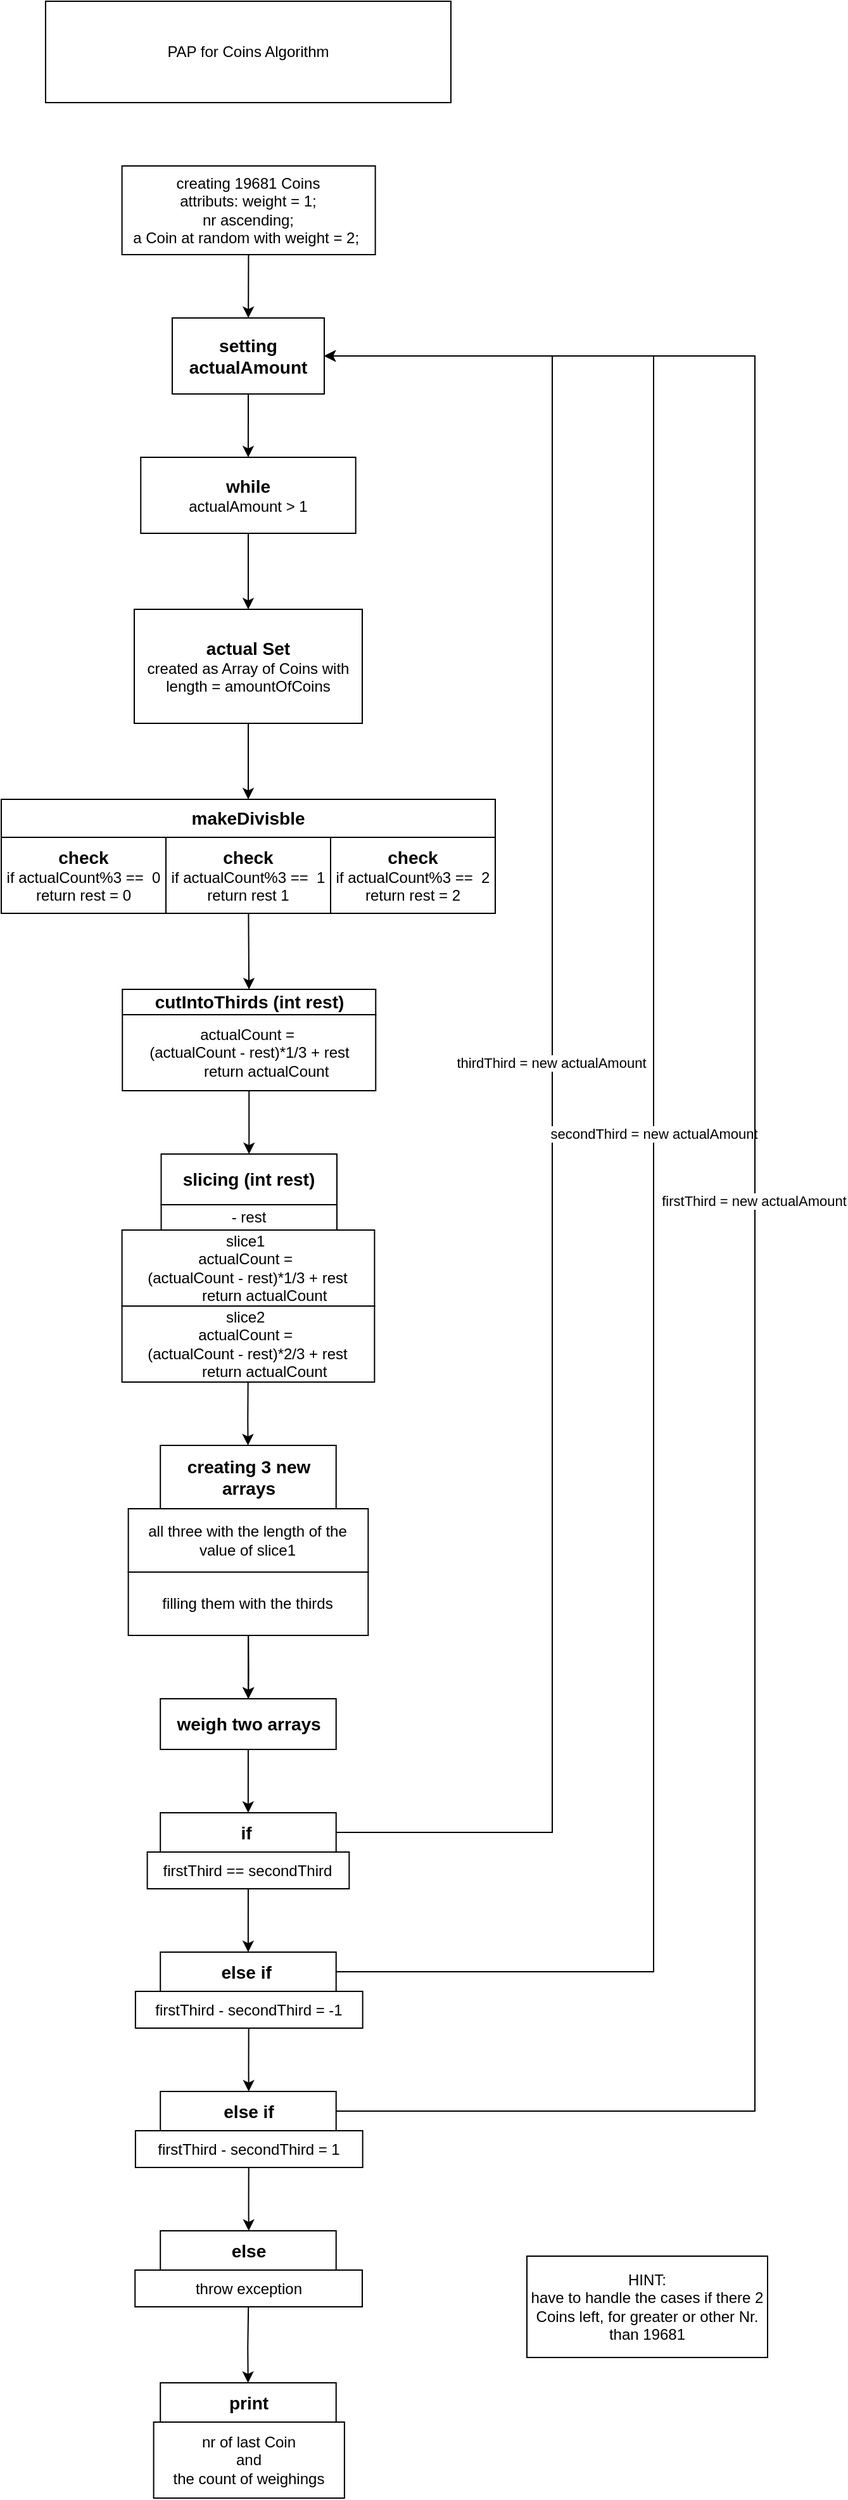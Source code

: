 <mxfile version="21.3.7" type="device">
  <diagram name="Seite-1" id="Fn-hEBT-p9Im9N3VQAg3">
    <mxGraphModel dx="1134" dy="1730" grid="1" gridSize="10" guides="1" tooltips="1" connect="1" arrows="1" fold="1" page="1" pageScale="1" pageWidth="827" pageHeight="1169" math="0" shadow="0">
      <root>
        <mxCell id="0" />
        <mxCell id="1" parent="0" />
        <mxCell id="x9OSoC4hzTUqRZIwS2UU-1" value="&lt;b&gt;&lt;font style=&quot;font-size: 14px;&quot;&gt;actual Set&lt;/font&gt;&lt;br&gt;&lt;/b&gt;created as Array of Coins with length = amountOfCoins" style="rounded=0;whiteSpace=wrap;html=1;" parent="1" vertex="1">
          <mxGeometry x="320" y="160" width="180" height="90" as="geometry" />
        </mxCell>
        <mxCell id="x9OSoC4hzTUqRZIwS2UU-6" value="&lt;font style=&quot;font-size: 14px;&quot;&gt;&lt;b&gt;check &lt;/b&gt;&lt;/font&gt;&lt;br&gt;if actualCount%3 ==&amp;nbsp; 0&lt;br&gt;return rest = 0" style="rounded=0;whiteSpace=wrap;html=1;" parent="1" vertex="1">
          <mxGeometry x="215" y="340" width="130" height="60" as="geometry" />
        </mxCell>
        <mxCell id="h35wLK1LhefXW1c5MuRA-1" value="PAP for Coins Algorithm" style="rounded=0;whiteSpace=wrap;html=1;" vertex="1" parent="1">
          <mxGeometry x="249.98" y="-320" width="320" height="80" as="geometry" />
        </mxCell>
        <mxCell id="h35wLK1LhefXW1c5MuRA-2" value="" style="endArrow=classic;html=1;rounded=0;exitX=0.5;exitY=1;exitDx=0;exitDy=0;" edge="1" parent="1" source="h35wLK1LhefXW1c5MuRA-5">
          <mxGeometry width="50" height="50" relative="1" as="geometry">
            <mxPoint x="670" y="400" as="sourcePoint" />
            <mxPoint x="410" y="320" as="targetPoint" />
          </mxGeometry>
        </mxCell>
        <mxCell id="h35wLK1LhefXW1c5MuRA-3" value="&lt;font style=&quot;font-size: 14px;&quot;&gt;&lt;b&gt;check &lt;/b&gt;&lt;/font&gt;&lt;br&gt;if actualCount%3 ==&amp;nbsp; 1&lt;br&gt;return rest 1" style="rounded=0;whiteSpace=wrap;html=1;" vertex="1" parent="1">
          <mxGeometry x="345" y="340" width="130" height="60" as="geometry" />
        </mxCell>
        <mxCell id="h35wLK1LhefXW1c5MuRA-4" value="&lt;font style=&quot;font-size: 14px;&quot;&gt;&lt;b&gt;check &lt;/b&gt;&lt;/font&gt;&lt;br&gt;if actualCount%3 ==&amp;nbsp; 2&lt;br&gt;return rest = 2" style="rounded=0;whiteSpace=wrap;html=1;" vertex="1" parent="1">
          <mxGeometry x="475" y="340" width="130" height="60" as="geometry" />
        </mxCell>
        <mxCell id="h35wLK1LhefXW1c5MuRA-6" value="" style="endArrow=classic;html=1;rounded=0;" edge="1" parent="1" source="x9OSoC4hzTUqRZIwS2UU-1" target="h35wLK1LhefXW1c5MuRA-5">
          <mxGeometry width="50" height="50" relative="1" as="geometry">
            <mxPoint x="410" y="250" as="sourcePoint" />
            <mxPoint x="410" y="320" as="targetPoint" />
          </mxGeometry>
        </mxCell>
        <mxCell id="h35wLK1LhefXW1c5MuRA-5" value="&lt;b style=&quot;border-color: var(--border-color); font-size: 14px;&quot;&gt;makeDivisble&lt;/b&gt;" style="rounded=0;whiteSpace=wrap;html=1;" vertex="1" parent="1">
          <mxGeometry x="215" y="310" width="390" height="30" as="geometry" />
        </mxCell>
        <mxCell id="h35wLK1LhefXW1c5MuRA-8" value="&lt;div&gt;actualCount =&amp;nbsp;&lt;/div&gt;&lt;div&gt;(actualCount - rest)*1/3 + rest&lt;/div&gt;&lt;div&gt;&lt;span style=&quot;white-space: pre;&quot;&gt;&amp;nbsp;&amp;nbsp;&amp;nbsp;&amp;nbsp;&lt;/span&gt;&lt;span style=&quot;white-space: pre;&quot;&gt;&amp;nbsp;&amp;nbsp;&amp;nbsp;&amp;nbsp;&lt;/span&gt;return actualCount&lt;/div&gt;" style="rounded=0;whiteSpace=wrap;html=1;" vertex="1" parent="1">
          <mxGeometry x="310.63" y="480" width="200" height="60" as="geometry" />
        </mxCell>
        <mxCell id="h35wLK1LhefXW1c5MuRA-12" value="&lt;b style=&quot;border-color: var(--border-color); font-size: 14px;&quot;&gt;cutIntoThirds (int rest)&lt;/b&gt;" style="rounded=0;whiteSpace=wrap;html=1;" vertex="1" parent="1">
          <mxGeometry x="310.63" y="460" width="200" height="20" as="geometry" />
        </mxCell>
        <mxCell id="h35wLK1LhefXW1c5MuRA-13" value="" style="endArrow=classic;html=1;rounded=0;" edge="1" parent="1" source="h35wLK1LhefXW1c5MuRA-3" target="h35wLK1LhefXW1c5MuRA-12">
          <mxGeometry width="50" height="50" relative="1" as="geometry">
            <mxPoint x="410" y="410" as="sourcePoint" />
            <mxPoint x="410" y="460" as="targetPoint" />
          </mxGeometry>
        </mxCell>
        <mxCell id="h35wLK1LhefXW1c5MuRA-14" value="&lt;font style=&quot;font-size: 14px;&quot;&gt;&lt;b&gt;slicing (int rest)&lt;/b&gt;&lt;/font&gt;" style="rounded=0;whiteSpace=wrap;html=1;" vertex="1" parent="1">
          <mxGeometry x="341.25" y="590" width="138.75" height="40" as="geometry" />
        </mxCell>
        <mxCell id="h35wLK1LhefXW1c5MuRA-15" value="" style="endArrow=classic;html=1;rounded=0;" edge="1" parent="1" source="h35wLK1LhefXW1c5MuRA-8" target="h35wLK1LhefXW1c5MuRA-14">
          <mxGeometry width="50" height="50" relative="1" as="geometry">
            <mxPoint x="409.66" y="530" as="sourcePoint" />
            <mxPoint x="409.66" y="590" as="targetPoint" />
          </mxGeometry>
        </mxCell>
        <mxCell id="h35wLK1LhefXW1c5MuRA-16" value="- rest" style="rounded=0;whiteSpace=wrap;html=1;" vertex="1" parent="1">
          <mxGeometry x="341.26" y="630" width="138.74" height="20" as="geometry" />
        </mxCell>
        <mxCell id="h35wLK1LhefXW1c5MuRA-17" value="slice1&amp;nbsp;&lt;br&gt;&lt;div style=&quot;border-color: var(--border-color);&quot;&gt;actualCount =&amp;nbsp;&lt;/div&gt;&lt;div style=&quot;border-color: var(--border-color);&quot;&gt;(actualCount - rest)*1/3 + rest&lt;/div&gt;&lt;div style=&quot;border-color: var(--border-color);&quot;&gt;&amp;nbsp;&amp;nbsp;&amp;nbsp;&amp;nbsp;&lt;span style=&quot;border-color: var(--border-color);&quot;&gt;&amp;nbsp;&amp;nbsp;&amp;nbsp;&amp;nbsp;&lt;/span&gt;return actualCount&lt;/div&gt;" style="rounded=0;whiteSpace=wrap;html=1;" vertex="1" parent="1">
          <mxGeometry x="310.31" y="650" width="199.38" height="60" as="geometry" />
        </mxCell>
        <mxCell id="h35wLK1LhefXW1c5MuRA-18" value="&lt;b&gt;&lt;font style=&quot;font-size: 14px;&quot;&gt;setting actualAmount&lt;/font&gt;&lt;/b&gt;" style="rounded=0;whiteSpace=wrap;html=1;" vertex="1" parent="1">
          <mxGeometry x="349.99" y="-70" width="120" height="60" as="geometry" />
        </mxCell>
        <mxCell id="h35wLK1LhefXW1c5MuRA-19" value="" style="endArrow=classic;html=1;rounded=0;" edge="1" parent="1" source="h35wLK1LhefXW1c5MuRA-55" target="x9OSoC4hzTUqRZIwS2UU-1">
          <mxGeometry width="50" height="50" relative="1" as="geometry">
            <mxPoint x="409.66" y="100" as="sourcePoint" />
            <mxPoint x="409.66" y="160" as="targetPoint" />
          </mxGeometry>
        </mxCell>
        <mxCell id="h35wLK1LhefXW1c5MuRA-20" value="" style="endArrow=classic;html=1;rounded=0;" edge="1" parent="1" source="h35wLK1LhefXW1c5MuRA-26" target="h35wLK1LhefXW1c5MuRA-21">
          <mxGeometry width="50" height="50" relative="1" as="geometry">
            <mxPoint x="409.65" y="770" as="sourcePoint" />
            <mxPoint x="409.65" y="820" as="targetPoint" />
            <Array as="points">
              <mxPoint x="409.65" y="800" />
            </Array>
          </mxGeometry>
        </mxCell>
        <mxCell id="h35wLK1LhefXW1c5MuRA-21" value="&lt;font style=&quot;font-size: 14px;&quot;&gt;&lt;b&gt;creating 3 new arrays&lt;/b&gt;&lt;/font&gt;" style="rounded=0;whiteSpace=wrap;html=1;" vertex="1" parent="1">
          <mxGeometry x="340.61" y="820" width="138.75" height="50" as="geometry" />
        </mxCell>
        <mxCell id="h35wLK1LhefXW1c5MuRA-22" value="all three with the length of the value of slice1" style="rounded=0;whiteSpace=wrap;html=1;" vertex="1" parent="1">
          <mxGeometry x="315.32" y="870" width="189.36" height="50" as="geometry" />
        </mxCell>
        <mxCell id="h35wLK1LhefXW1c5MuRA-24" value="creating 19681 Coins &lt;br&gt;attributs: weight = 1; &lt;br&gt;nr ascending&lt;span style=&quot;background-color: initial;&quot;&gt;;&lt;/span&gt;&lt;br&gt;a Coin at random with weight = 2;&amp;nbsp;" style="rounded=0;whiteSpace=wrap;html=1;" vertex="1" parent="1">
          <mxGeometry x="310.31" y="-190" width="199.99" height="70" as="geometry" />
        </mxCell>
        <mxCell id="h35wLK1LhefXW1c5MuRA-25" value="" style="endArrow=classic;html=1;rounded=0;" edge="1" parent="1" source="h35wLK1LhefXW1c5MuRA-24" target="h35wLK1LhefXW1c5MuRA-18">
          <mxGeometry width="50" height="50" relative="1" as="geometry">
            <mxPoint x="410.29" y="-20" as="sourcePoint" />
            <mxPoint x="410" y="-60" as="targetPoint" />
          </mxGeometry>
        </mxCell>
        <mxCell id="h35wLK1LhefXW1c5MuRA-26" value="slice2&amp;nbsp;&lt;br&gt;&lt;div style=&quot;border-color: var(--border-color);&quot;&gt;actualCount =&amp;nbsp;&lt;/div&gt;&lt;div style=&quot;border-color: var(--border-color);&quot;&gt;(actualCount - rest)*2/3 + rest&lt;/div&gt;&lt;div style=&quot;border-color: var(--border-color);&quot;&gt;&amp;nbsp;&amp;nbsp;&amp;nbsp;&amp;nbsp;&lt;span style=&quot;border-color: var(--border-color);&quot;&gt;&amp;nbsp;&amp;nbsp;&amp;nbsp;&amp;nbsp;&lt;/span&gt;return actualCount&lt;/div&gt;" style="rounded=0;whiteSpace=wrap;html=1;" vertex="1" parent="1">
          <mxGeometry x="310.3" y="710" width="199.38" height="60" as="geometry" />
        </mxCell>
        <mxCell id="h35wLK1LhefXW1c5MuRA-31" value="" style="edgeStyle=orthogonalEdgeStyle;rounded=0;orthogonalLoop=1;jettySize=auto;html=1;" edge="1" parent="1" source="h35wLK1LhefXW1c5MuRA-28" target="h35wLK1LhefXW1c5MuRA-30">
          <mxGeometry relative="1" as="geometry" />
        </mxCell>
        <mxCell id="h35wLK1LhefXW1c5MuRA-28" value="filling them with the thirds" style="rounded=0;whiteSpace=wrap;html=1;" vertex="1" parent="1">
          <mxGeometry x="315.31" y="920" width="189.36" height="50" as="geometry" />
        </mxCell>
        <mxCell id="h35wLK1LhefXW1c5MuRA-29" value="" style="endArrow=classic;html=1;rounded=0;" edge="1" parent="1" source="h35wLK1LhefXW1c5MuRA-28" target="h35wLK1LhefXW1c5MuRA-30">
          <mxGeometry width="50" height="50" relative="1" as="geometry">
            <mxPoint x="410.64" y="970" as="sourcePoint" />
            <mxPoint x="410.64" y="1020" as="targetPoint" />
            <Array as="points">
              <mxPoint x="410.29" y="1000" />
            </Array>
          </mxGeometry>
        </mxCell>
        <mxCell id="h35wLK1LhefXW1c5MuRA-30" value="&lt;font style=&quot;font-size: 14px;&quot;&gt;&lt;b&gt;weigh two arrays&lt;/b&gt;&lt;/font&gt;" style="rounded=0;whiteSpace=wrap;html=1;" vertex="1" parent="1">
          <mxGeometry x="340.61" y="1020" width="138.75" height="40" as="geometry" />
        </mxCell>
        <mxCell id="h35wLK1LhefXW1c5MuRA-32" value="" style="endArrow=classic;html=1;rounded=0;" edge="1" parent="1" source="h35wLK1LhefXW1c5MuRA-30" target="h35wLK1LhefXW1c5MuRA-33">
          <mxGeometry width="50" height="50" relative="1" as="geometry">
            <mxPoint x="409.64" y="1070" as="sourcePoint" />
            <mxPoint x="409.64" y="1120" as="targetPoint" />
            <Array as="points">
              <mxPoint x="409.93" y="1100" />
            </Array>
          </mxGeometry>
        </mxCell>
        <mxCell id="h35wLK1LhefXW1c5MuRA-37" style="edgeStyle=orthogonalEdgeStyle;rounded=0;orthogonalLoop=1;jettySize=auto;html=1;entryX=1;entryY=0.5;entryDx=0;entryDy=0;" edge="1" parent="1" source="h35wLK1LhefXW1c5MuRA-33" target="h35wLK1LhefXW1c5MuRA-18">
          <mxGeometry relative="1" as="geometry">
            <Array as="points">
              <mxPoint x="650" y="1126" />
              <mxPoint x="650" y="-40" />
            </Array>
          </mxGeometry>
        </mxCell>
        <mxCell id="h35wLK1LhefXW1c5MuRA-38" value="thirdThird = new actualAmount" style="edgeLabel;html=1;align=center;verticalAlign=middle;resizable=0;points=[];" vertex="1" connectable="0" parent="h35wLK1LhefXW1c5MuRA-37">
          <mxGeometry x="0.026" y="1" relative="1" as="geometry">
            <mxPoint as="offset" />
          </mxGeometry>
        </mxCell>
        <mxCell id="h35wLK1LhefXW1c5MuRA-33" value="&lt;font style=&quot;font-size: 14px;&quot;&gt;&lt;b&gt;if&amp;nbsp;&lt;/b&gt;&lt;/font&gt;" style="rounded=0;whiteSpace=wrap;html=1;" vertex="1" parent="1">
          <mxGeometry x="340.61" y="1110" width="138.75" height="31" as="geometry" />
        </mxCell>
        <mxCell id="h35wLK1LhefXW1c5MuRA-34" value="&lt;font style=&quot;font-size: 12px;&quot;&gt;firstThird == secondThird&lt;/font&gt;" style="rounded=0;whiteSpace=wrap;html=1;" vertex="1" parent="1">
          <mxGeometry x="330.29" y="1141" width="159.39" height="29" as="geometry" />
        </mxCell>
        <mxCell id="h35wLK1LhefXW1c5MuRA-44" style="edgeStyle=orthogonalEdgeStyle;rounded=0;orthogonalLoop=1;jettySize=auto;html=1;entryX=1;entryY=0.5;entryDx=0;entryDy=0;" edge="1" parent="1" source="h35wLK1LhefXW1c5MuRA-39" target="h35wLK1LhefXW1c5MuRA-18">
          <mxGeometry relative="1" as="geometry">
            <Array as="points">
              <mxPoint x="730" y="1236" />
              <mxPoint x="730" y="-40" />
            </Array>
          </mxGeometry>
        </mxCell>
        <mxCell id="h35wLK1LhefXW1c5MuRA-45" value="secondThird = new actualAmount" style="edgeLabel;html=1;align=center;verticalAlign=middle;resizable=0;points=[];" vertex="1" connectable="0" parent="h35wLK1LhefXW1c5MuRA-44">
          <mxGeometry x="0.021" relative="1" as="geometry">
            <mxPoint as="offset" />
          </mxGeometry>
        </mxCell>
        <mxCell id="h35wLK1LhefXW1c5MuRA-39" value="&lt;font style=&quot;font-size: 14px;&quot;&gt;&lt;b&gt;else if&amp;nbsp;&lt;/b&gt;&lt;/font&gt;" style="rounded=0;whiteSpace=wrap;html=1;" vertex="1" parent="1">
          <mxGeometry x="340.61" y="1220" width="138.75" height="31" as="geometry" />
        </mxCell>
        <mxCell id="h35wLK1LhefXW1c5MuRA-42" value="" style="endArrow=classic;html=1;rounded=0;" edge="1" parent="1" source="h35wLK1LhefXW1c5MuRA-34" target="h35wLK1LhefXW1c5MuRA-39">
          <mxGeometry width="50" height="50" relative="1" as="geometry">
            <mxPoint x="409.64" y="1172" as="sourcePoint" />
            <mxPoint x="409.64" y="1222" as="targetPoint" />
            <Array as="points">
              <mxPoint x="409.93" y="1202" />
            </Array>
          </mxGeometry>
        </mxCell>
        <mxCell id="h35wLK1LhefXW1c5MuRA-43" value="&lt;font style=&quot;font-size: 12px;&quot;&gt;firstThird - secondThird = -1&lt;/font&gt;" style="rounded=0;whiteSpace=wrap;html=1;" vertex="1" parent="1">
          <mxGeometry x="320.94" y="1251" width="179.39" height="29" as="geometry" />
        </mxCell>
        <mxCell id="h35wLK1LhefXW1c5MuRA-52" style="edgeStyle=orthogonalEdgeStyle;rounded=0;orthogonalLoop=1;jettySize=auto;html=1;entryX=1;entryY=0.5;entryDx=0;entryDy=0;" edge="1" parent="1" source="h35wLK1LhefXW1c5MuRA-46" target="h35wLK1LhefXW1c5MuRA-18">
          <mxGeometry relative="1" as="geometry">
            <Array as="points">
              <mxPoint x="810" y="1346" />
              <mxPoint x="810" y="-40" />
            </Array>
          </mxGeometry>
        </mxCell>
        <mxCell id="h35wLK1LhefXW1c5MuRA-53" value="firstThird = new actualAmount" style="edgeLabel;html=1;align=center;verticalAlign=middle;resizable=0;points=[];" vertex="1" connectable="0" parent="h35wLK1LhefXW1c5MuRA-52">
          <mxGeometry x="0.021" y="1" relative="1" as="geometry">
            <mxPoint as="offset" />
          </mxGeometry>
        </mxCell>
        <mxCell id="h35wLK1LhefXW1c5MuRA-46" value="&lt;font style=&quot;font-size: 14px;&quot;&gt;&lt;b&gt;else if&lt;/b&gt;&lt;/font&gt;" style="rounded=0;whiteSpace=wrap;html=1;" vertex="1" parent="1">
          <mxGeometry x="340.61" y="1330" width="138.75" height="31" as="geometry" />
        </mxCell>
        <mxCell id="h35wLK1LhefXW1c5MuRA-47" value="&lt;font style=&quot;font-size: 14px;&quot;&gt;&lt;b&gt;else&lt;/b&gt;&lt;/font&gt;" style="rounded=0;whiteSpace=wrap;html=1;" vertex="1" parent="1">
          <mxGeometry x="340.61" y="1440" width="138.75" height="31" as="geometry" />
        </mxCell>
        <mxCell id="h35wLK1LhefXW1c5MuRA-48" value="&lt;font style=&quot;font-size: 12px;&quot;&gt;firstThird - secondThird = 1&lt;/font&gt;" style="rounded=0;whiteSpace=wrap;html=1;" vertex="1" parent="1">
          <mxGeometry x="320.94" y="1361" width="179.39" height="29" as="geometry" />
        </mxCell>
        <mxCell id="h35wLK1LhefXW1c5MuRA-49" value="&lt;font style=&quot;font-size: 12px;&quot;&gt;throw exception&lt;/font&gt;" style="rounded=0;whiteSpace=wrap;html=1;" vertex="1" parent="1">
          <mxGeometry x="320.61" y="1471" width="179.39" height="29" as="geometry" />
        </mxCell>
        <mxCell id="h35wLK1LhefXW1c5MuRA-50" value="" style="endArrow=classic;html=1;rounded=0;" edge="1" parent="1">
          <mxGeometry width="50" height="50" relative="1" as="geometry">
            <mxPoint x="410.35" y="1280" as="sourcePoint" />
            <mxPoint x="410.35" y="1330" as="targetPoint" />
            <Array as="points">
              <mxPoint x="410.28" y="1312" />
            </Array>
          </mxGeometry>
        </mxCell>
        <mxCell id="h35wLK1LhefXW1c5MuRA-51" value="" style="endArrow=classic;html=1;rounded=0;" edge="1" parent="1">
          <mxGeometry width="50" height="50" relative="1" as="geometry">
            <mxPoint x="410.36" y="1390" as="sourcePoint" />
            <mxPoint x="410.36" y="1440" as="targetPoint" />
            <Array as="points">
              <mxPoint x="410.29" y="1422" />
            </Array>
          </mxGeometry>
        </mxCell>
        <mxCell id="h35wLK1LhefXW1c5MuRA-56" value="" style="endArrow=classic;html=1;rounded=0;" edge="1" parent="1" source="h35wLK1LhefXW1c5MuRA-18" target="h35wLK1LhefXW1c5MuRA-55">
          <mxGeometry width="50" height="50" relative="1" as="geometry">
            <mxPoint x="410" y="-10" as="sourcePoint" />
            <mxPoint x="410" y="160" as="targetPoint" />
          </mxGeometry>
        </mxCell>
        <mxCell id="h35wLK1LhefXW1c5MuRA-55" value="&lt;font style=&quot;&quot;&gt;&lt;span style=&quot;font-weight: bold; font-size: 14px;&quot;&gt;while&lt;/span&gt;&lt;br&gt;&lt;font style=&quot;font-size: 12px;&quot;&gt;actualAmount &amp;gt; 1&lt;/font&gt;&lt;br&gt;&lt;/font&gt;" style="rounded=0;whiteSpace=wrap;html=1;" vertex="1" parent="1">
          <mxGeometry x="325.14" y="40" width="169.69" height="60" as="geometry" />
        </mxCell>
        <mxCell id="h35wLK1LhefXW1c5MuRA-57" value="nr of last Coin &lt;br&gt;and &lt;br&gt;the count of&amp;nbsp;weighings" style="rounded=0;whiteSpace=wrap;html=1;" vertex="1" parent="1">
          <mxGeometry x="335.31" y="1591" width="150.63" height="60" as="geometry" />
        </mxCell>
        <mxCell id="h35wLK1LhefXW1c5MuRA-58" value="" style="endArrow=classic;html=1;rounded=0;" edge="1" parent="1" source="h35wLK1LhefXW1c5MuRA-49" target="h35wLK1LhefXW1c5MuRA-60">
          <mxGeometry width="50" height="50" relative="1" as="geometry">
            <mxPoint x="409.71" y="1500" as="sourcePoint" />
            <mxPoint x="409.71" y="1550" as="targetPoint" />
            <Array as="points">
              <mxPoint x="409.64" y="1532" />
            </Array>
          </mxGeometry>
        </mxCell>
        <mxCell id="h35wLK1LhefXW1c5MuRA-60" value="&lt;font style=&quot;font-size: 14px;&quot;&gt;&lt;b&gt;print&lt;/b&gt;&lt;/font&gt;" style="rounded=0;whiteSpace=wrap;html=1;" vertex="1" parent="1">
          <mxGeometry x="340.61" y="1560" width="138.75" height="31" as="geometry" />
        </mxCell>
        <mxCell id="h35wLK1LhefXW1c5MuRA-61" value="HINT: &lt;br&gt;have to handle the cases if there 2 Coins left, for greater or other Nr. than 19681" style="rounded=0;whiteSpace=wrap;html=1;" vertex="1" parent="1">
          <mxGeometry x="630" y="1460" width="190" height="80" as="geometry" />
        </mxCell>
      </root>
    </mxGraphModel>
  </diagram>
</mxfile>
